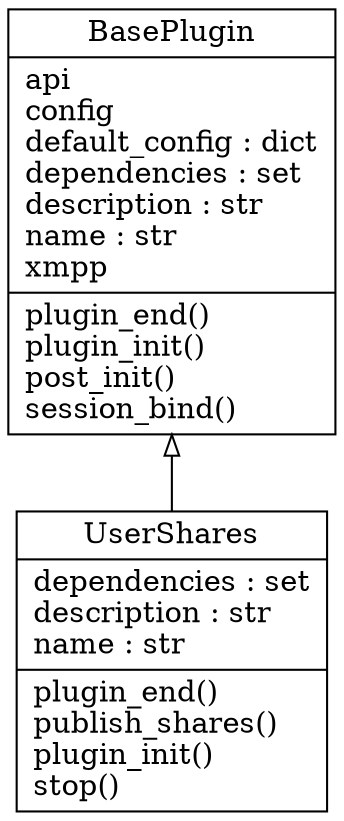 digraph "classes_shares" {
charset="utf-8"
rankdir=BT
"1" [label="{BasePlugin|api\lconfig\ldefault_config : dict\ldependencies : set\ldescription : str\lname : str\lxmpp\l|plugin_end()\lplugin_init()\lpost_init()\lsession_bind()\l}", shape="record"];
"5" [label="{UserShares|dependencies : set\ldescription : str\lname : str\l|plugin_end()\lpublish_shares()\lplugin_init()\lstop()\l}", shape="record"];
"5" -> "1" [arrowhead="empty", arrowtail="none"];
}